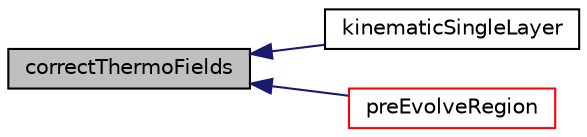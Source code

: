 digraph "correctThermoFields"
{
  bgcolor="transparent";
  edge [fontname="Helvetica",fontsize="10",labelfontname="Helvetica",labelfontsize="10"];
  node [fontname="Helvetica",fontsize="10",shape=record];
  rankdir="LR";
  Node1 [label="correctThermoFields",height=0.2,width=0.4,color="black", fillcolor="grey75", style="filled", fontcolor="black"];
  Node1 -> Node2 [dir="back",color="midnightblue",fontsize="10",style="solid",fontname="Helvetica"];
  Node2 [label="kinematicSingleLayer",height=0.2,width=0.4,color="black",URL="$a01258.html#a14eca3a31a140f9c312c803d4517b361",tooltip="Construct from components. "];
  Node1 -> Node3 [dir="back",color="midnightblue",fontsize="10",style="solid",fontname="Helvetica"];
  Node3 [label="preEvolveRegion",height=0.2,width=0.4,color="red",URL="$a01258.html#a97f68fddfa332c08747b539aa08b04f0",tooltip="Pre-evolve film hook. "];
}
